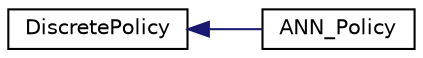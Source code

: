 digraph "Graphical Class Hierarchy"
{
  edge [fontname="Helvetica",fontsize="10",labelfontname="Helvetica",labelfontsize="10"];
  node [fontname="Helvetica",fontsize="10",shape=record];
  rankdir="LR";
  Node1 [label="DiscretePolicy",height=0.2,width=0.4,color="black", fillcolor="white", style="filled",URL="$class_discrete_policy.html",tooltip="Discrete policies with reinforcement learning. "];
  Node1 -> Node2 [dir="back",color="midnightblue",fontsize="10",style="solid",fontname="Helvetica"];
  Node2 [label="ANN_Policy",height=0.2,width=0.4,color="black", fillcolor="white", style="filled",URL="$class_a_n_n___policy.html",tooltip="A type of discrete action policy using a neural network for function approximation. "];
}

